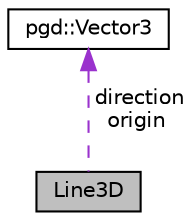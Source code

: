 digraph "Line3D"
{
 // LATEX_PDF_SIZE
  edge [fontname="Helvetica",fontsize="10",labelfontname="Helvetica",labelfontsize="10"];
  node [fontname="Helvetica",fontsize="10",shape=record];
  Node1 [label="Line3D",height=0.2,width=0.4,color="black", fillcolor="grey75", style="filled", fontcolor="black",tooltip=" "];
  Node2 -> Node1 [dir="back",color="darkorchid3",fontsize="10",style="dashed",label=" direction\norigin" ,fontname="Helvetica"];
  Node2 [label="pgd::Vector3",height=0.2,width=0.4,color="black", fillcolor="white", style="filled",URL="$classpgd_1_1Vector3.html",tooltip=" "];
}
